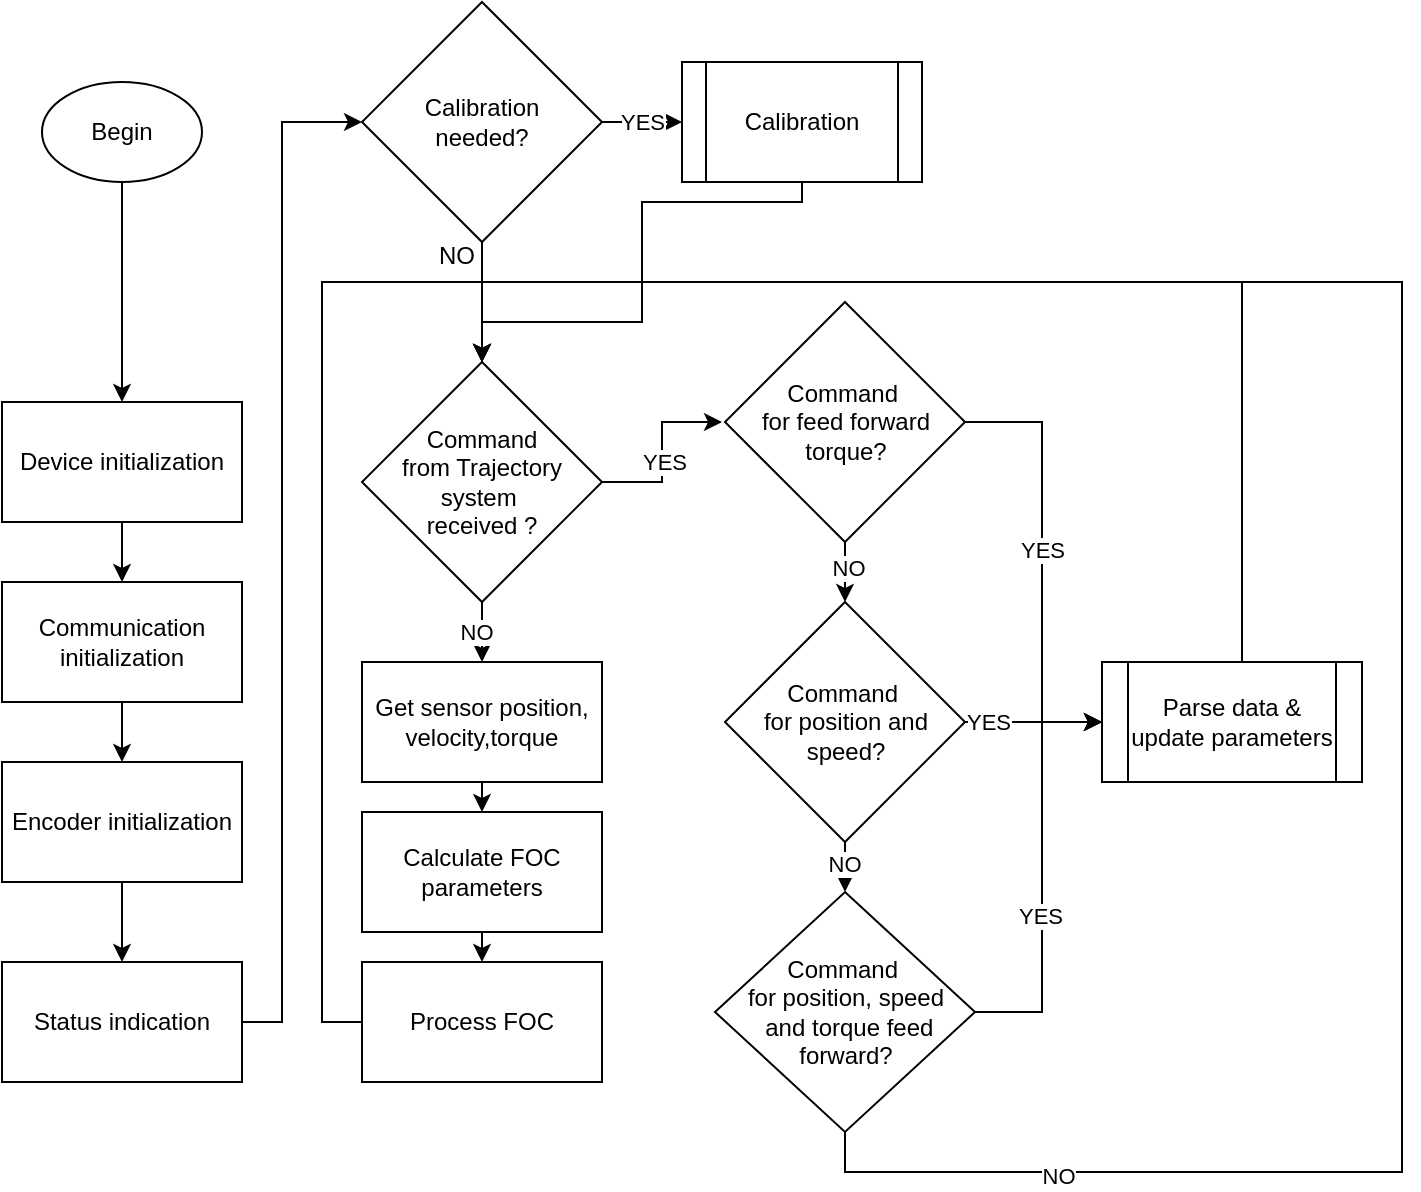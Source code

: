 <mxfile version="22.1.18" type="github">
  <diagram id="C5RBs43oDa-KdzZeNtuy" name="Page-1">
    <mxGraphModel dx="989" dy="526" grid="1" gridSize="10" guides="1" tooltips="1" connect="1" arrows="1" fold="1" page="1" pageScale="1" pageWidth="827" pageHeight="1169" math="0" shadow="0">
      <root>
        <mxCell id="WIyWlLk6GJQsqaUBKTNV-0" />
        <mxCell id="WIyWlLk6GJQsqaUBKTNV-1" parent="WIyWlLk6GJQsqaUBKTNV-0" />
        <mxCell id="wCRdzUAUGNFTLwiFJrkR-3" style="edgeStyle=orthogonalEdgeStyle;rounded=0;orthogonalLoop=1;jettySize=auto;html=1;exitX=0.5;exitY=1;exitDx=0;exitDy=0;entryX=0.5;entryY=0;entryDx=0;entryDy=0;" parent="WIyWlLk6GJQsqaUBKTNV-1" source="wCRdzUAUGNFTLwiFJrkR-1" edge="1">
          <mxGeometry relative="1" as="geometry">
            <mxPoint x="220" y="320" as="targetPoint" />
          </mxGeometry>
        </mxCell>
        <mxCell id="wCRdzUAUGNFTLwiFJrkR-1" value="Begin" style="ellipse;whiteSpace=wrap;html=1;" parent="WIyWlLk6GJQsqaUBKTNV-1" vertex="1">
          <mxGeometry x="180" y="160" width="80" height="50" as="geometry" />
        </mxCell>
        <mxCell id="iVFBN65Vs0GviEtoU64r-3" style="edgeStyle=orthogonalEdgeStyle;rounded=0;orthogonalLoop=1;jettySize=auto;html=1;exitX=0.5;exitY=1;exitDx=0;exitDy=0;" edge="1" parent="WIyWlLk6GJQsqaUBKTNV-1" source="iVFBN65Vs0GviEtoU64r-0" target="iVFBN65Vs0GviEtoU64r-2">
          <mxGeometry relative="1" as="geometry" />
        </mxCell>
        <mxCell id="iVFBN65Vs0GviEtoU64r-0" value="Communication initialization" style="rounded=0;whiteSpace=wrap;html=1;" vertex="1" parent="WIyWlLk6GJQsqaUBKTNV-1">
          <mxGeometry x="160" y="410" width="120" height="60" as="geometry" />
        </mxCell>
        <mxCell id="iVFBN65Vs0GviEtoU64r-7" style="edgeStyle=orthogonalEdgeStyle;rounded=0;orthogonalLoop=1;jettySize=auto;html=1;exitX=0.5;exitY=1;exitDx=0;exitDy=0;entryX=0.5;entryY=0;entryDx=0;entryDy=0;" edge="1" parent="WIyWlLk6GJQsqaUBKTNV-1" source="iVFBN65Vs0GviEtoU64r-2" target="iVFBN65Vs0GviEtoU64r-6">
          <mxGeometry relative="1" as="geometry" />
        </mxCell>
        <mxCell id="iVFBN65Vs0GviEtoU64r-2" value="Encoder initialization" style="rounded=0;whiteSpace=wrap;html=1;" vertex="1" parent="WIyWlLk6GJQsqaUBKTNV-1">
          <mxGeometry x="160" y="500" width="120" height="60" as="geometry" />
        </mxCell>
        <mxCell id="iVFBN65Vs0GviEtoU64r-4" value="Device initialization" style="rounded=0;whiteSpace=wrap;html=1;" vertex="1" parent="WIyWlLk6GJQsqaUBKTNV-1">
          <mxGeometry x="160" y="320" width="120" height="60" as="geometry" />
        </mxCell>
        <mxCell id="iVFBN65Vs0GviEtoU64r-5" style="edgeStyle=orthogonalEdgeStyle;rounded=0;orthogonalLoop=1;jettySize=auto;html=1;exitX=0.5;exitY=1;exitDx=0;exitDy=0;entryX=0.5;entryY=0;entryDx=0;entryDy=0;" edge="1" parent="WIyWlLk6GJQsqaUBKTNV-1" source="iVFBN65Vs0GviEtoU64r-4" target="iVFBN65Vs0GviEtoU64r-0">
          <mxGeometry relative="1" as="geometry" />
        </mxCell>
        <mxCell id="iVFBN65Vs0GviEtoU64r-9" style="edgeStyle=orthogonalEdgeStyle;rounded=0;orthogonalLoop=1;jettySize=auto;html=1;exitX=1;exitY=0.5;exitDx=0;exitDy=0;entryX=0;entryY=0.5;entryDx=0;entryDy=0;" edge="1" parent="WIyWlLk6GJQsqaUBKTNV-1" source="iVFBN65Vs0GviEtoU64r-6" target="iVFBN65Vs0GviEtoU64r-11">
          <mxGeometry relative="1" as="geometry">
            <mxPoint x="380" y="180" as="targetPoint" />
            <Array as="points">
              <mxPoint x="300" y="630" />
              <mxPoint x="300" y="180" />
            </Array>
          </mxGeometry>
        </mxCell>
        <mxCell id="iVFBN65Vs0GviEtoU64r-6" value="Status indication" style="rounded=0;whiteSpace=wrap;html=1;" vertex="1" parent="WIyWlLk6GJQsqaUBKTNV-1">
          <mxGeometry x="160" y="600" width="120" height="60" as="geometry" />
        </mxCell>
        <mxCell id="iVFBN65Vs0GviEtoU64r-14" value="YES" style="edgeStyle=orthogonalEdgeStyle;rounded=0;orthogonalLoop=1;jettySize=auto;html=1;exitX=1;exitY=0.5;exitDx=0;exitDy=0;entryX=0;entryY=0.5;entryDx=0;entryDy=0;" edge="1" parent="WIyWlLk6GJQsqaUBKTNV-1" source="iVFBN65Vs0GviEtoU64r-11" target="iVFBN65Vs0GviEtoU64r-13">
          <mxGeometry relative="1" as="geometry" />
        </mxCell>
        <mxCell id="iVFBN65Vs0GviEtoU64r-20" style="edgeStyle=orthogonalEdgeStyle;rounded=0;orthogonalLoop=1;jettySize=auto;html=1;exitX=0.5;exitY=1;exitDx=0;exitDy=0;" edge="1" parent="WIyWlLk6GJQsqaUBKTNV-1" source="iVFBN65Vs0GviEtoU64r-11">
          <mxGeometry relative="1" as="geometry">
            <mxPoint x="400" y="300" as="targetPoint" />
          </mxGeometry>
        </mxCell>
        <mxCell id="iVFBN65Vs0GviEtoU64r-11" value="&lt;div&gt;Calibration&lt;/div&gt;&lt;div&gt;needed?&lt;/div&gt;" style="rhombus;whiteSpace=wrap;html=1;" vertex="1" parent="WIyWlLk6GJQsqaUBKTNV-1">
          <mxGeometry x="340" y="120" width="120" height="120" as="geometry" />
        </mxCell>
        <mxCell id="iVFBN65Vs0GviEtoU64r-32" style="edgeStyle=orthogonalEdgeStyle;rounded=0;orthogonalLoop=1;jettySize=auto;html=1;exitX=0.5;exitY=1;exitDx=0;exitDy=0;entryX=0.5;entryY=0;entryDx=0;entryDy=0;" edge="1" parent="WIyWlLk6GJQsqaUBKTNV-1" source="iVFBN65Vs0GviEtoU64r-13" target="iVFBN65Vs0GviEtoU64r-23">
          <mxGeometry relative="1" as="geometry">
            <Array as="points">
              <mxPoint x="560" y="220" />
              <mxPoint x="480" y="220" />
              <mxPoint x="480" y="280" />
              <mxPoint x="400" y="280" />
            </Array>
          </mxGeometry>
        </mxCell>
        <mxCell id="iVFBN65Vs0GviEtoU64r-13" value="Calibration" style="shape=process;whiteSpace=wrap;html=1;backgroundOutline=1;" vertex="1" parent="WIyWlLk6GJQsqaUBKTNV-1">
          <mxGeometry x="500" y="150" width="120" height="60" as="geometry" />
        </mxCell>
        <mxCell id="iVFBN65Vs0GviEtoU64r-28" style="edgeStyle=orthogonalEdgeStyle;rounded=0;orthogonalLoop=1;jettySize=auto;html=1;exitX=0.5;exitY=1;exitDx=0;exitDy=0;entryX=0.5;entryY=0;entryDx=0;entryDy=0;" edge="1" parent="WIyWlLk6GJQsqaUBKTNV-1" source="iVFBN65Vs0GviEtoU64r-22" target="iVFBN65Vs0GviEtoU64r-27">
          <mxGeometry relative="1" as="geometry" />
        </mxCell>
        <mxCell id="iVFBN65Vs0GviEtoU64r-29" value="NO" style="edgeLabel;html=1;align=center;verticalAlign=middle;resizable=0;points=[];" vertex="1" connectable="0" parent="iVFBN65Vs0GviEtoU64r-28">
          <mxGeometry x="-0.411" y="-2" relative="1" as="geometry">
            <mxPoint x="3" y="4" as="offset" />
          </mxGeometry>
        </mxCell>
        <mxCell id="iVFBN65Vs0GviEtoU64r-35" style="edgeStyle=orthogonalEdgeStyle;rounded=0;orthogonalLoop=1;jettySize=auto;html=1;exitX=1;exitY=0.5;exitDx=0;exitDy=0;entryX=0;entryY=0.5;entryDx=0;entryDy=0;" edge="1" parent="WIyWlLk6GJQsqaUBKTNV-1" source="iVFBN65Vs0GviEtoU64r-22" target="iVFBN65Vs0GviEtoU64r-37">
          <mxGeometry relative="1" as="geometry">
            <mxPoint x="680.0" y="360" as="targetPoint" />
            <Array as="points">
              <mxPoint x="680" y="330" />
              <mxPoint x="680" y="480" />
            </Array>
          </mxGeometry>
        </mxCell>
        <mxCell id="iVFBN65Vs0GviEtoU64r-43" value="YES" style="edgeLabel;html=1;align=center;verticalAlign=middle;resizable=0;points=[];" vertex="1" connectable="0" parent="iVFBN65Vs0GviEtoU64r-35">
          <mxGeometry x="-0.064" relative="1" as="geometry">
            <mxPoint as="offset" />
          </mxGeometry>
        </mxCell>
        <mxCell id="iVFBN65Vs0GviEtoU64r-22" value="&lt;div&gt;Command&amp;nbsp;&lt;/div&gt;&lt;div&gt;for feed forward torque?&lt;/div&gt;" style="rhombus;whiteSpace=wrap;html=1;" vertex="1" parent="WIyWlLk6GJQsqaUBKTNV-1">
          <mxGeometry x="521.5" y="270" width="120" height="120" as="geometry" />
        </mxCell>
        <mxCell id="iVFBN65Vs0GviEtoU64r-50" style="edgeStyle=orthogonalEdgeStyle;rounded=0;orthogonalLoop=1;jettySize=auto;html=1;exitX=1;exitY=0.5;exitDx=0;exitDy=0;" edge="1" parent="WIyWlLk6GJQsqaUBKTNV-1" source="iVFBN65Vs0GviEtoU64r-23">
          <mxGeometry relative="1" as="geometry">
            <mxPoint x="520.0" y="330.0" as="targetPoint" />
            <Array as="points">
              <mxPoint x="490" y="360" />
              <mxPoint x="490" y="330" />
            </Array>
          </mxGeometry>
        </mxCell>
        <mxCell id="iVFBN65Vs0GviEtoU64r-53" value="YES" style="edgeLabel;html=1;align=center;verticalAlign=middle;resizable=0;points=[];" vertex="1" connectable="0" parent="iVFBN65Vs0GviEtoU64r-50">
          <mxGeometry x="-0.1" y="-1" relative="1" as="geometry">
            <mxPoint as="offset" />
          </mxGeometry>
        </mxCell>
        <mxCell id="iVFBN65Vs0GviEtoU64r-23" value="Command&lt;br&gt;&lt;div&gt;from Trajectory system&amp;nbsp;&lt;/div&gt;&lt;div&gt;received ?&lt;/div&gt;" style="rhombus;whiteSpace=wrap;html=1;" vertex="1" parent="WIyWlLk6GJQsqaUBKTNV-1">
          <mxGeometry x="340" y="300" width="120" height="120" as="geometry" />
        </mxCell>
        <mxCell id="iVFBN65Vs0GviEtoU64r-39" style="edgeStyle=orthogonalEdgeStyle;rounded=0;orthogonalLoop=1;jettySize=auto;html=1;exitX=1;exitY=0.5;exitDx=0;exitDy=0;entryX=0;entryY=0.5;entryDx=0;entryDy=0;" edge="1" parent="WIyWlLk6GJQsqaUBKTNV-1" source="iVFBN65Vs0GviEtoU64r-26" target="iVFBN65Vs0GviEtoU64r-37">
          <mxGeometry relative="1" as="geometry">
            <Array as="points">
              <mxPoint x="680" y="625" />
              <mxPoint x="680" y="480" />
            </Array>
          </mxGeometry>
        </mxCell>
        <mxCell id="iVFBN65Vs0GviEtoU64r-41" value="YES" style="edgeLabel;html=1;align=center;verticalAlign=middle;resizable=0;points=[];" vertex="1" connectable="0" parent="iVFBN65Vs0GviEtoU64r-39">
          <mxGeometry x="-0.217" y="1" relative="1" as="geometry">
            <mxPoint as="offset" />
          </mxGeometry>
        </mxCell>
        <mxCell id="iVFBN65Vs0GviEtoU64r-51" style="edgeStyle=orthogonalEdgeStyle;rounded=0;orthogonalLoop=1;jettySize=auto;html=1;exitX=0.5;exitY=1;exitDx=0;exitDy=0;entryX=0.5;entryY=0;entryDx=0;entryDy=0;" edge="1" parent="WIyWlLk6GJQsqaUBKTNV-1" source="iVFBN65Vs0GviEtoU64r-26" target="iVFBN65Vs0GviEtoU64r-23">
          <mxGeometry relative="1" as="geometry">
            <Array as="points">
              <mxPoint x="581" y="705" />
              <mxPoint x="860" y="705" />
              <mxPoint x="860" y="260" />
              <mxPoint x="400" y="260" />
            </Array>
          </mxGeometry>
        </mxCell>
        <mxCell id="iVFBN65Vs0GviEtoU64r-56" value="NO" style="edgeLabel;html=1;align=center;verticalAlign=middle;resizable=0;points=[];" vertex="1" connectable="0" parent="iVFBN65Vs0GviEtoU64r-51">
          <mxGeometry x="-0.797" y="-2" relative="1" as="geometry">
            <mxPoint as="offset" />
          </mxGeometry>
        </mxCell>
        <mxCell id="iVFBN65Vs0GviEtoU64r-26" value="&lt;div&gt;Command&amp;nbsp;&lt;/div&gt;&lt;div&gt;for position, speed&lt;/div&gt;&lt;div&gt;&amp;nbsp;and torque feed forward?&lt;/div&gt;" style="rhombus;whiteSpace=wrap;html=1;" vertex="1" parent="WIyWlLk6GJQsqaUBKTNV-1">
          <mxGeometry x="516.5" y="565" width="130" height="120" as="geometry" />
        </mxCell>
        <mxCell id="iVFBN65Vs0GviEtoU64r-30" style="edgeStyle=orthogonalEdgeStyle;rounded=0;orthogonalLoop=1;jettySize=auto;html=1;exitX=0.5;exitY=1;exitDx=0;exitDy=0;" edge="1" parent="WIyWlLk6GJQsqaUBKTNV-1" source="iVFBN65Vs0GviEtoU64r-27" target="iVFBN65Vs0GviEtoU64r-26">
          <mxGeometry relative="1" as="geometry" />
        </mxCell>
        <mxCell id="iVFBN65Vs0GviEtoU64r-31" value="NO" style="edgeLabel;html=1;align=center;verticalAlign=middle;resizable=0;points=[];" vertex="1" connectable="0" parent="iVFBN65Vs0GviEtoU64r-30">
          <mxGeometry x="0.473" y="-1" relative="1" as="geometry">
            <mxPoint as="offset" />
          </mxGeometry>
        </mxCell>
        <mxCell id="iVFBN65Vs0GviEtoU64r-38" style="edgeStyle=orthogonalEdgeStyle;rounded=0;orthogonalLoop=1;jettySize=auto;html=1;exitX=1;exitY=0.5;exitDx=0;exitDy=0;entryX=0;entryY=0.5;entryDx=0;entryDy=0;" edge="1" parent="WIyWlLk6GJQsqaUBKTNV-1" source="iVFBN65Vs0GviEtoU64r-27" target="iVFBN65Vs0GviEtoU64r-37">
          <mxGeometry relative="1" as="geometry">
            <mxPoint x="720.0" y="510.207" as="targetPoint" />
            <Array as="points" />
          </mxGeometry>
        </mxCell>
        <mxCell id="iVFBN65Vs0GviEtoU64r-42" value="YES" style="edgeLabel;html=1;align=center;verticalAlign=middle;resizable=0;points=[];" vertex="1" connectable="0" parent="iVFBN65Vs0GviEtoU64r-38">
          <mxGeometry x="0.413" y="-2" relative="1" as="geometry">
            <mxPoint x="-37" y="-2" as="offset" />
          </mxGeometry>
        </mxCell>
        <mxCell id="iVFBN65Vs0GviEtoU64r-27" value="&lt;div&gt;Command&amp;nbsp;&lt;/div&gt;&lt;div&gt;for position and speed?&lt;/div&gt;" style="rhombus;whiteSpace=wrap;html=1;" vertex="1" parent="WIyWlLk6GJQsqaUBKTNV-1">
          <mxGeometry x="521.5" y="420" width="120" height="120" as="geometry" />
        </mxCell>
        <mxCell id="iVFBN65Vs0GviEtoU64r-47" style="edgeStyle=orthogonalEdgeStyle;rounded=0;orthogonalLoop=1;jettySize=auto;html=1;exitX=0.5;exitY=0;exitDx=0;exitDy=0;" edge="1" parent="WIyWlLk6GJQsqaUBKTNV-1">
          <mxGeometry relative="1" as="geometry">
            <mxPoint x="780.0" y="490.0" as="sourcePoint" />
            <mxPoint x="400" y="300" as="targetPoint" />
            <Array as="points">
              <mxPoint x="780" y="260" />
              <mxPoint x="400" y="260" />
            </Array>
          </mxGeometry>
        </mxCell>
        <mxCell id="iVFBN65Vs0GviEtoU64r-37" value="Parse data &amp;amp; update parameters" style="shape=process;whiteSpace=wrap;html=1;backgroundOutline=1;" vertex="1" parent="WIyWlLk6GJQsqaUBKTNV-1">
          <mxGeometry x="710" y="450" width="130" height="60" as="geometry" />
        </mxCell>
        <mxCell id="iVFBN65Vs0GviEtoU64r-59" style="edgeStyle=orthogonalEdgeStyle;rounded=0;orthogonalLoop=1;jettySize=auto;html=1;exitX=0.5;exitY=1;exitDx=0;exitDy=0;entryX=0.5;entryY=0;entryDx=0;entryDy=0;" edge="1" parent="WIyWlLk6GJQsqaUBKTNV-1" source="iVFBN65Vs0GviEtoU64r-55" target="iVFBN65Vs0GviEtoU64r-58">
          <mxGeometry relative="1" as="geometry" />
        </mxCell>
        <mxCell id="iVFBN65Vs0GviEtoU64r-55" value="&lt;div&gt;Get sensor position,&lt;/div&gt;&lt;div&gt;velocity,torque&lt;/div&gt;" style="rounded=0;whiteSpace=wrap;html=1;" vertex="1" parent="WIyWlLk6GJQsqaUBKTNV-1">
          <mxGeometry x="340" y="450" width="120" height="60" as="geometry" />
        </mxCell>
        <mxCell id="iVFBN65Vs0GviEtoU64r-57" style="edgeStyle=orthogonalEdgeStyle;rounded=0;orthogonalLoop=1;jettySize=auto;html=1;exitX=0.5;exitY=1;exitDx=0;exitDy=0;entryX=0.5;entryY=0;entryDx=0;entryDy=0;" edge="1" parent="WIyWlLk6GJQsqaUBKTNV-1" source="iVFBN65Vs0GviEtoU64r-23" target="iVFBN65Vs0GviEtoU64r-55">
          <mxGeometry relative="1" as="geometry" />
        </mxCell>
        <mxCell id="iVFBN65Vs0GviEtoU64r-63" value="NO" style="edgeLabel;html=1;align=center;verticalAlign=middle;resizable=0;points=[];" vertex="1" connectable="0" parent="iVFBN65Vs0GviEtoU64r-57">
          <mxGeometry x="-0.021" y="-3" relative="1" as="geometry">
            <mxPoint as="offset" />
          </mxGeometry>
        </mxCell>
        <mxCell id="iVFBN65Vs0GviEtoU64r-61" style="edgeStyle=orthogonalEdgeStyle;rounded=0;orthogonalLoop=1;jettySize=auto;html=1;exitX=0.5;exitY=1;exitDx=0;exitDy=0;entryX=0.5;entryY=0;entryDx=0;entryDy=0;" edge="1" parent="WIyWlLk6GJQsqaUBKTNV-1" source="iVFBN65Vs0GviEtoU64r-58">
          <mxGeometry relative="1" as="geometry">
            <mxPoint x="400" y="600" as="targetPoint" />
          </mxGeometry>
        </mxCell>
        <mxCell id="iVFBN65Vs0GviEtoU64r-58" value="Calculate FOC parameters" style="rounded=0;whiteSpace=wrap;html=1;" vertex="1" parent="WIyWlLk6GJQsqaUBKTNV-1">
          <mxGeometry x="340" y="525" width="120" height="60" as="geometry" />
        </mxCell>
        <mxCell id="iVFBN65Vs0GviEtoU64r-64" style="edgeStyle=orthogonalEdgeStyle;rounded=0;orthogonalLoop=1;jettySize=auto;html=1;exitX=0;exitY=0.5;exitDx=0;exitDy=0;" edge="1" parent="WIyWlLk6GJQsqaUBKTNV-1" source="iVFBN65Vs0GviEtoU64r-62">
          <mxGeometry relative="1" as="geometry">
            <mxPoint x="400" y="300" as="targetPoint" />
            <Array as="points">
              <mxPoint x="320" y="630" />
              <mxPoint x="320" y="260" />
              <mxPoint x="400" y="260" />
            </Array>
          </mxGeometry>
        </mxCell>
        <mxCell id="iVFBN65Vs0GviEtoU64r-62" value="Process FOC" style="rounded=0;whiteSpace=wrap;html=1;" vertex="1" parent="WIyWlLk6GJQsqaUBKTNV-1">
          <mxGeometry x="340" y="600" width="120" height="60" as="geometry" />
        </mxCell>
        <mxCell id="iVFBN65Vs0GviEtoU64r-65" value="NO" style="text;html=1;align=center;verticalAlign=middle;resizable=0;points=[];autosize=1;strokeColor=none;fillColor=none;" vertex="1" parent="WIyWlLk6GJQsqaUBKTNV-1">
          <mxGeometry x="367" y="232" width="40" height="30" as="geometry" />
        </mxCell>
      </root>
    </mxGraphModel>
  </diagram>
</mxfile>
